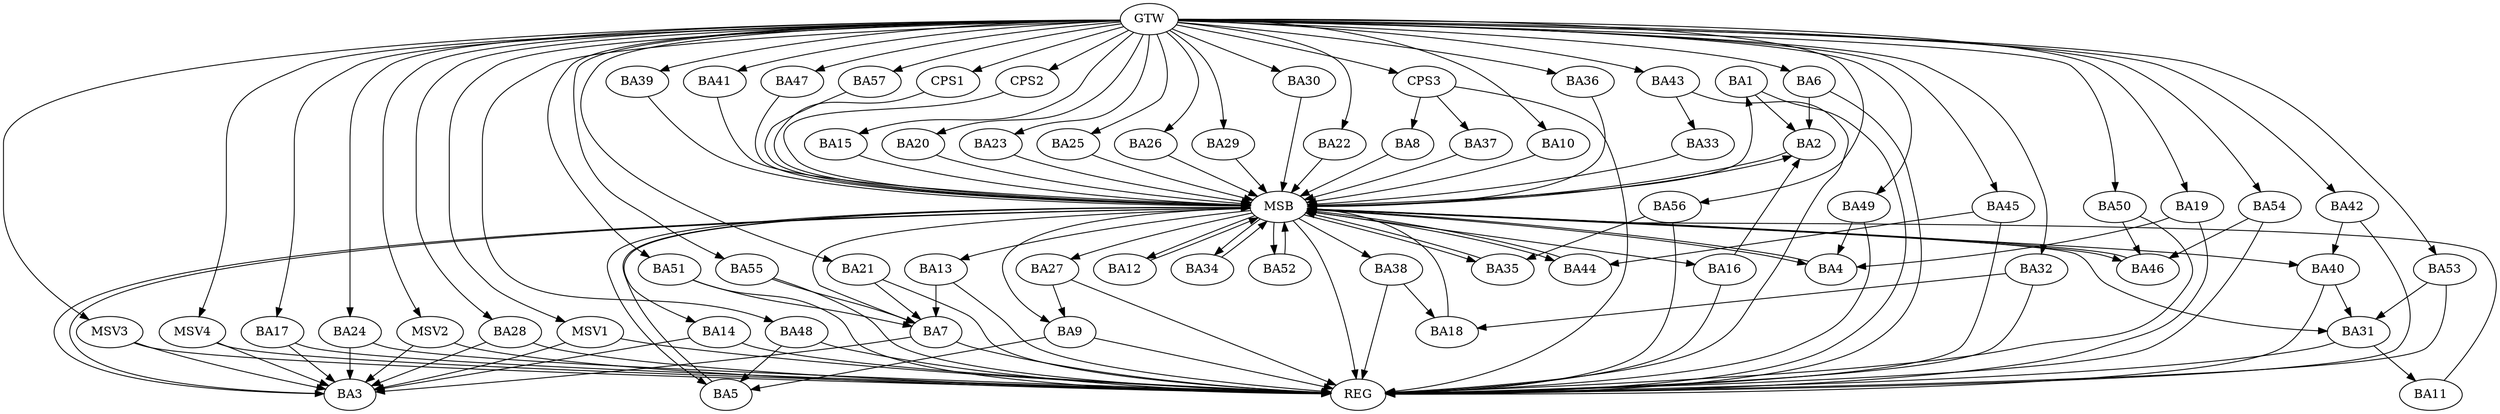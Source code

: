 strict digraph G {
  BA1 [ label="BA1" ];
  BA2 [ label="BA2" ];
  BA3 [ label="BA3" ];
  BA4 [ label="BA4" ];
  BA5 [ label="BA5" ];
  BA6 [ label="BA6" ];
  BA7 [ label="BA7" ];
  BA8 [ label="BA8" ];
  BA9 [ label="BA9" ];
  BA10 [ label="BA10" ];
  BA11 [ label="BA11" ];
  BA12 [ label="BA12" ];
  BA13 [ label="BA13" ];
  BA14 [ label="BA14" ];
  BA15 [ label="BA15" ];
  BA16 [ label="BA16" ];
  BA17 [ label="BA17" ];
  BA18 [ label="BA18" ];
  BA19 [ label="BA19" ];
  BA20 [ label="BA20" ];
  BA21 [ label="BA21" ];
  BA22 [ label="BA22" ];
  BA23 [ label="BA23" ];
  BA24 [ label="BA24" ];
  BA25 [ label="BA25" ];
  BA26 [ label="BA26" ];
  BA27 [ label="BA27" ];
  BA28 [ label="BA28" ];
  BA29 [ label="BA29" ];
  BA30 [ label="BA30" ];
  BA31 [ label="BA31" ];
  BA32 [ label="BA32" ];
  BA33 [ label="BA33" ];
  BA34 [ label="BA34" ];
  BA35 [ label="BA35" ];
  BA36 [ label="BA36" ];
  BA37 [ label="BA37" ];
  BA38 [ label="BA38" ];
  BA39 [ label="BA39" ];
  BA40 [ label="BA40" ];
  BA41 [ label="BA41" ];
  BA42 [ label="BA42" ];
  BA43 [ label="BA43" ];
  BA44 [ label="BA44" ];
  BA45 [ label="BA45" ];
  BA46 [ label="BA46" ];
  BA47 [ label="BA47" ];
  BA48 [ label="BA48" ];
  BA49 [ label="BA49" ];
  BA50 [ label="BA50" ];
  BA51 [ label="BA51" ];
  BA52 [ label="BA52" ];
  BA53 [ label="BA53" ];
  BA54 [ label="BA54" ];
  BA55 [ label="BA55" ];
  BA56 [ label="BA56" ];
  BA57 [ label="BA57" ];
  CPS1 [ label="CPS1" ];
  CPS2 [ label="CPS2" ];
  CPS3 [ label="CPS3" ];
  GTW [ label="GTW" ];
  REG [ label="REG" ];
  MSB [ label="MSB" ];
  MSV1 [ label="MSV1" ];
  MSV2 [ label="MSV2" ];
  MSV3 [ label="MSV3" ];
  MSV4 [ label="MSV4" ];
  BA1 -> BA2;
  BA6 -> BA2;
  BA7 -> BA3;
  BA9 -> BA5;
  BA13 -> BA7;
  BA14 -> BA3;
  BA16 -> BA2;
  BA17 -> BA3;
  BA19 -> BA4;
  BA21 -> BA7;
  BA24 -> BA3;
  BA27 -> BA9;
  BA28 -> BA3;
  BA31 -> BA11;
  BA32 -> BA18;
  BA38 -> BA18;
  BA40 -> BA31;
  BA42 -> BA40;
  BA43 -> BA33;
  BA45 -> BA44;
  BA48 -> BA5;
  BA49 -> BA4;
  BA50 -> BA46;
  BA51 -> BA7;
  BA53 -> BA31;
  BA54 -> BA46;
  BA55 -> BA7;
  BA56 -> BA35;
  CPS3 -> BA8;
  CPS3 -> BA37;
  GTW -> BA6;
  GTW -> BA10;
  GTW -> BA15;
  GTW -> BA17;
  GTW -> BA19;
  GTW -> BA20;
  GTW -> BA21;
  GTW -> BA22;
  GTW -> BA23;
  GTW -> BA24;
  GTW -> BA25;
  GTW -> BA26;
  GTW -> BA28;
  GTW -> BA29;
  GTW -> BA30;
  GTW -> BA32;
  GTW -> BA36;
  GTW -> BA39;
  GTW -> BA41;
  GTW -> BA42;
  GTW -> BA43;
  GTW -> BA45;
  GTW -> BA47;
  GTW -> BA48;
  GTW -> BA49;
  GTW -> BA50;
  GTW -> BA51;
  GTW -> BA53;
  GTW -> BA54;
  GTW -> BA55;
  GTW -> BA56;
  GTW -> BA57;
  GTW -> CPS1;
  GTW -> CPS2;
  GTW -> CPS3;
  BA1 -> REG;
  BA6 -> REG;
  BA7 -> REG;
  BA9 -> REG;
  BA13 -> REG;
  BA14 -> REG;
  BA16 -> REG;
  BA17 -> REG;
  BA19 -> REG;
  BA21 -> REG;
  BA24 -> REG;
  BA27 -> REG;
  BA28 -> REG;
  BA31 -> REG;
  BA32 -> REG;
  BA38 -> REG;
  BA40 -> REG;
  BA42 -> REG;
  BA43 -> REG;
  BA45 -> REG;
  BA48 -> REG;
  BA49 -> REG;
  BA50 -> REG;
  BA51 -> REG;
  BA53 -> REG;
  BA54 -> REG;
  BA55 -> REG;
  BA56 -> REG;
  CPS3 -> REG;
  BA2 -> MSB;
  MSB -> BA1;
  MSB -> REG;
  BA3 -> MSB;
  MSB -> BA2;
  BA4 -> MSB;
  BA5 -> MSB;
  MSB -> BA4;
  BA8 -> MSB;
  MSB -> BA3;
  BA10 -> MSB;
  MSB -> BA9;
  BA11 -> MSB;
  BA12 -> MSB;
  BA15 -> MSB;
  BA18 -> MSB;
  MSB -> BA7;
  BA20 -> MSB;
  MSB -> BA5;
  BA22 -> MSB;
  BA23 -> MSB;
  BA25 -> MSB;
  MSB -> BA16;
  BA26 -> MSB;
  BA29 -> MSB;
  BA30 -> MSB;
  MSB -> BA27;
  BA33 -> MSB;
  MSB -> BA14;
  BA34 -> MSB;
  MSB -> BA12;
  BA35 -> MSB;
  BA36 -> MSB;
  BA37 -> MSB;
  BA39 -> MSB;
  BA41 -> MSB;
  MSB -> BA34;
  BA44 -> MSB;
  BA46 -> MSB;
  MSB -> BA38;
  BA47 -> MSB;
  BA52 -> MSB;
  MSB -> BA31;
  BA57 -> MSB;
  CPS1 -> MSB;
  MSB -> BA13;
  MSB -> BA52;
  MSB -> BA46;
  MSB -> BA35;
  MSB -> BA40;
  CPS2 -> MSB;
  MSB -> BA44;
  MSV1 -> BA3;
  GTW -> MSV1;
  MSV1 -> REG;
  MSV2 -> BA3;
  MSV3 -> BA3;
  GTW -> MSV2;
  MSV2 -> REG;
  GTW -> MSV3;
  MSV3 -> REG;
  MSV4 -> BA3;
  GTW -> MSV4;
  MSV4 -> REG;
}
